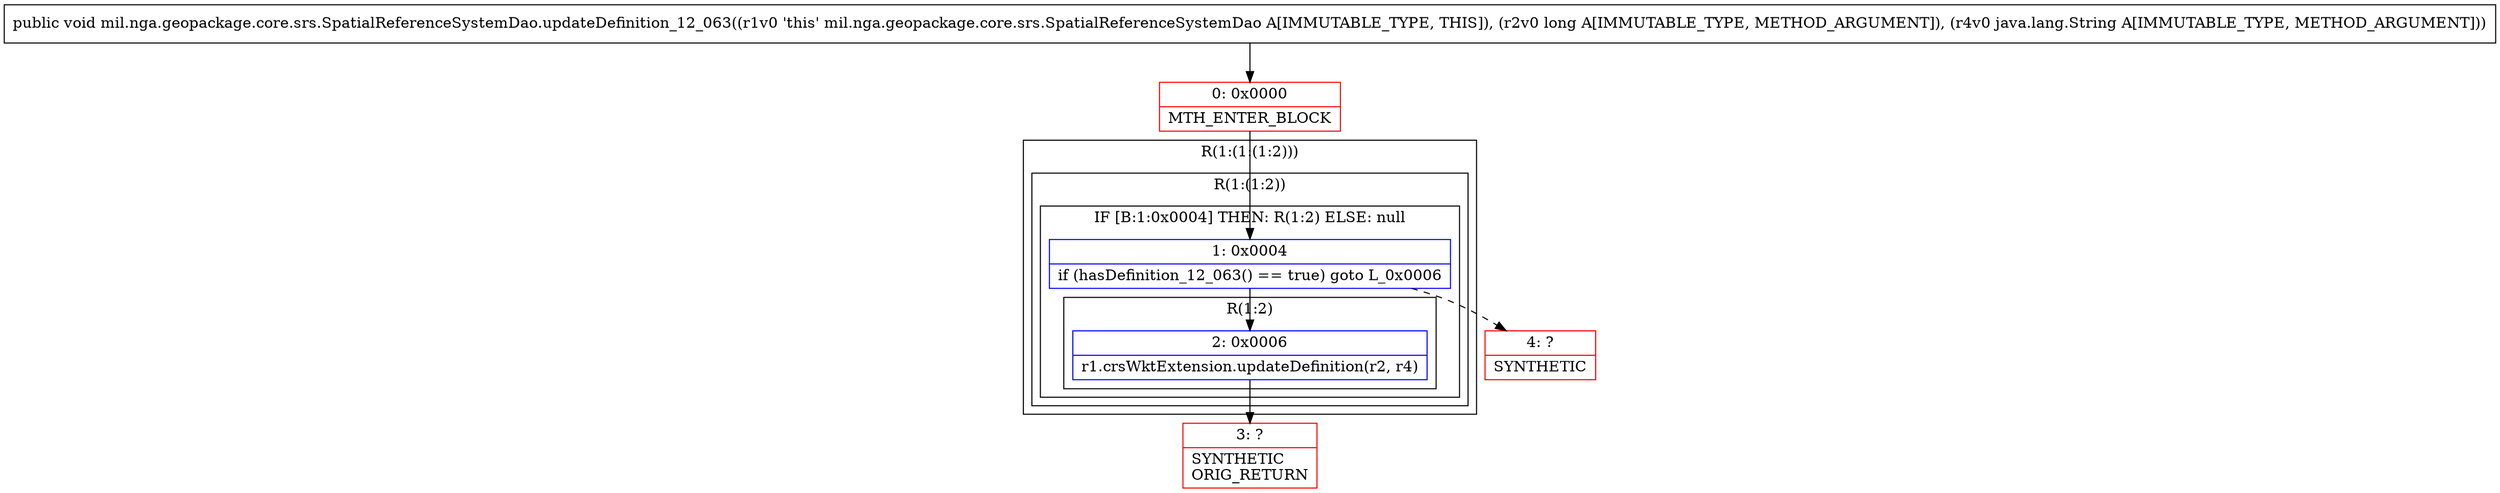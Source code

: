 digraph "CFG formil.nga.geopackage.core.srs.SpatialReferenceSystemDao.updateDefinition_12_063(JLjava\/lang\/String;)V" {
subgraph cluster_Region_943918638 {
label = "R(1:(1:(1:2)))";
node [shape=record,color=blue];
subgraph cluster_Region_748460008 {
label = "R(1:(1:2))";
node [shape=record,color=blue];
subgraph cluster_IfRegion_1936729850 {
label = "IF [B:1:0x0004] THEN: R(1:2) ELSE: null";
node [shape=record,color=blue];
Node_1 [shape=record,label="{1\:\ 0x0004|if (hasDefinition_12_063() == true) goto L_0x0006\l}"];
subgraph cluster_Region_768747521 {
label = "R(1:2)";
node [shape=record,color=blue];
Node_2 [shape=record,label="{2\:\ 0x0006|r1.crsWktExtension.updateDefinition(r2, r4)\l}"];
}
}
}
}
Node_0 [shape=record,color=red,label="{0\:\ 0x0000|MTH_ENTER_BLOCK\l}"];
Node_3 [shape=record,color=red,label="{3\:\ ?|SYNTHETIC\lORIG_RETURN\l}"];
Node_4 [shape=record,color=red,label="{4\:\ ?|SYNTHETIC\l}"];
MethodNode[shape=record,label="{public void mil.nga.geopackage.core.srs.SpatialReferenceSystemDao.updateDefinition_12_063((r1v0 'this' mil.nga.geopackage.core.srs.SpatialReferenceSystemDao A[IMMUTABLE_TYPE, THIS]), (r2v0 long A[IMMUTABLE_TYPE, METHOD_ARGUMENT]), (r4v0 java.lang.String A[IMMUTABLE_TYPE, METHOD_ARGUMENT])) }"];
MethodNode -> Node_0;
Node_1 -> Node_2;
Node_1 -> Node_4[style=dashed];
Node_2 -> Node_3;
Node_0 -> Node_1;
}

